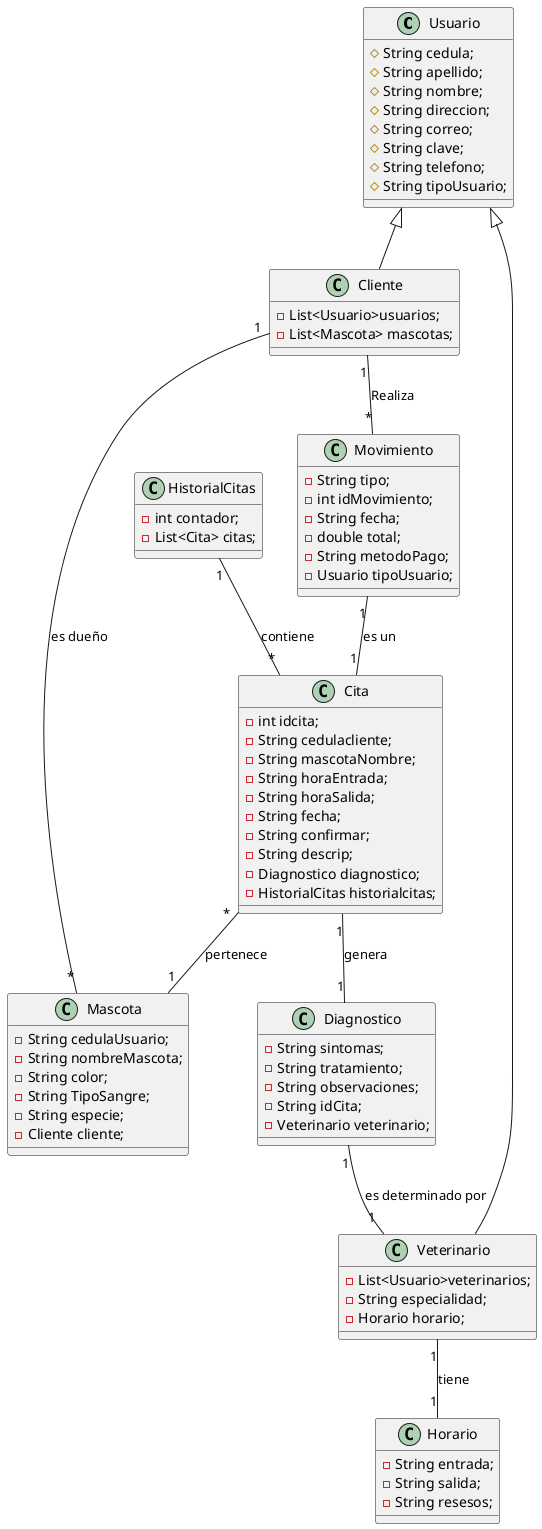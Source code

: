 @startuml
class Usuario {
    # String cedula;
    # String apellido;
    # String nombre;
    # String direccion;
    # String correo;
    # String clave;
    # String telefono;
    # String tipoUsuario;
}

class Cliente extends Usuario {
    - List<Usuario>usuarios;
    - List<Mascota> mascotas;
}

class Veterinario extends Usuario {
    - List<Usuario>veterinarios;
    - String especialidad;
    - Horario horario;
}

class HistorialCitas {
    - int contador;
    - List<Cita> citas;
   
}

class Movimiento {
    - String tipo;
    - int idMovimiento;
    - String fecha;
    - double total;
    - String metodoPago;
    - Usuario tipoUsuario;
}

class Mascota {
    - String cedulaUsuario;
    - String nombreMascota;
    - String color;
    - String TipoSangre;
    - String especie;
    - Cliente cliente;
}

class Cita {
    - int idcita;
    - String cedulacliente;
    - String mascotaNombre;
    - String horaEntrada;
    - String horaSalida;
    - String fecha;
    - String confirmar;
    - String descrip;
    - Diagnostico diagnostico;
    - HistorialCitas historialcitas;
}

class Diagnostico {
    - String sintomas;
    - String tratamiento;
    - String observaciones;
    - String idCita;
    - Veterinario veterinario;
}


class Horario{
- String entrada;
- String salida;
- String resesos;
}
'Relaciones
Cliente "1" -- "*" Mascota: es dueño
Cita "*" -- "1" Mascota: pertenece
Diagnostico "1" -- "1" Veterinario: es determinado por
HistorialCitas "1" -- "*" Cita: contiene
Cita "1" -- "1" Diagnostico: genera
Movimiento "1" -- "1" Cita: es un
Cliente "1" -- "*" Movimiento : Realiza
Veterinario"1"--"1"Horario:tiene

@enduml